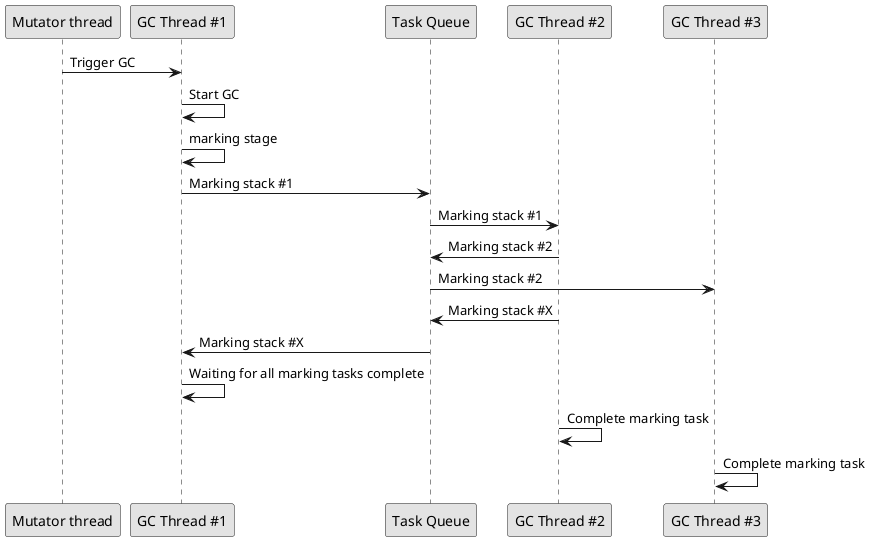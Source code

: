 ' Copyright (c) 2021-2024 Huawei Device Co., Ltd.
' Licensed under the Apache License, Version 2.0 (the "License");
' you may not use this file except in compliance with the License.
' You may obtain a copy of the License at
'
' http://www.apache.org/licenses/LICENSE-2.0
'
' Unless required by applicable law or agreed to in writing, software
' distributed under the License is distributed on an "AS IS" BASIS,
' WITHOUT WARRANTIES OR CONDITIONS OF ANY KIND, either express or implied.
' See the License for the specific language governing permissions and
' limitations under the License.

@startuml
skinparam monochrome true

"Mutator thread" -> "GC Thread #1":Trigger GC
"GC Thread #1" -> "GC Thread #1":Start GC
"GC Thread #1" -> "GC Thread #1":marking stage
"GC Thread #1" -> "Task Queue":Marking stack #1
"GC Thread #2" <- "Task Queue":Marking stack #1
"GC Thread #2" -> "Task Queue":Marking stack #2
"GC Thread #3" <- "Task Queue":Marking stack #2
"GC Thread #2" -> "Task Queue":Marking stack #X
"GC Thread #1" <- "Task Queue":Marking stack #X
"GC Thread #1" -> "GC Thread #1":Waiting for all marking tasks complete
"GC Thread #2" -> "GC Thread #2":Complete marking task
"GC Thread #3" -> "GC Thread #3":Complete marking task

@enduml
